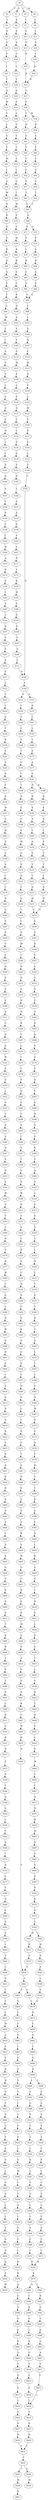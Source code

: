 strict digraph  {
	S0 -> S1 [ label = V ];
	S0 -> S2 [ label = Q ];
	S0 -> S3 [ label = I ];
	S0 -> S4 [ label = M ];
	S1 -> S5 [ label = L ];
	S2 -> S6 [ label = A ];
	S3 -> S7 [ label = I ];
	S4 -> S8 [ label = I ];
	S5 -> S9 [ label = V ];
	S6 -> S10 [ label = F ];
	S7 -> S11 [ label = S ];
	S8 -> S12 [ label = I ];
	S9 -> S13 [ label = G ];
	S10 -> S14 [ label = A ];
	S11 -> S15 [ label = V ];
	S12 -> S16 [ label = S ];
	S13 -> S17 [ label = F ];
	S14 -> S18 [ label = T ];
	S15 -> S19 [ label = K ];
	S16 -> S20 [ label = V ];
	S17 -> S21 [ label = I ];
	S18 -> S22 [ label = L ];
	S19 -> S23 [ label = R ];
	S20 -> S24 [ label = K ];
	S21 -> S25 [ label = T ];
	S22 -> S26 [ label = V ];
	S23 -> S27 [ label = G ];
	S24 -> S23 [ label = R ];
	S25 -> S28 [ label = Q ];
	S26 -> S29 [ label = G ];
	S27 -> S30 [ label = Y ];
	S28 -> S31 [ label = M ];
	S29 -> S32 [ label = F ];
	S30 -> S33 [ label = T ];
	S30 -> S34 [ label = M ];
	S31 -> S35 [ label = V ];
	S32 -> S36 [ label = L ];
	S33 -> S37 [ label = D ];
	S34 -> S38 [ label = D ];
	S35 -> S39 [ label = I ];
	S36 -> S40 [ label = F ];
	S37 -> S41 [ label = A ];
	S38 -> S42 [ label = S ];
	S39 -> S43 [ label = S ];
	S40 -> S44 [ label = T ];
	S41 -> S45 [ label = F ];
	S42 -> S46 [ label = F ];
	S43 -> S47 [ label = V ];
	S44 -> S48 [ label = T ];
	S45 -> S49 [ label = Y ];
	S46 -> S50 [ label = Y ];
	S47 -> S51 [ label = M ];
	S48 -> S52 [ label = L ];
	S49 -> S53 [ label = G ];
	S50 -> S54 [ label = G ];
	S51 -> S55 [ label = L ];
	S52 -> S56 [ label = L ];
	S53 -> S57 [ label = V ];
	S54 -> S58 [ label = V ];
	S55 -> S59 [ label = S ];
	S56 -> S60 [ label = G ];
	S57 -> S61 [ label = T ];
	S58 -> S62 [ label = T ];
	S59 -> S63 [ label = W ];
	S60 -> S64 [ label = I ];
	S61 -> S65 [ label = L ];
	S62 -> S65 [ label = L ];
	S63 -> S66 [ label = R ];
	S64 -> S67 [ label = M ];
	S65 -> S68 [ label = S ];
	S66 -> S69 [ label = R ];
	S67 -> S70 [ label = F ];
	S68 -> S71 [ label = S ];
	S68 -> S72 [ label = G ];
	S69 -> S73 [ label = G ];
	S70 -> S74 [ label = V ];
	S71 -> S75 [ label = V ];
	S72 -> S76 [ label = V ];
	S73 -> S77 [ label = Y ];
	S74 -> S78 [ label = M ];
	S75 -> S79 [ label = L ];
	S76 -> S80 [ label = L ];
	S77 -> S81 [ label = R ];
	S78 -> S82 [ label = K ];
	S79 -> S83 [ label = R ];
	S80 -> S84 [ label = R ];
	S81 -> S85 [ label = D ];
	S82 -> S86 [ label = R ];
	S83 -> S87 [ label = G ];
	S84 -> S88 [ label = G ];
	S85 -> S89 [ label = S ];
	S86 -> S90 [ label = G ];
	S87 -> S91 [ label = V ];
	S88 -> S92 [ label = V ];
	S89 -> S93 [ label = V ];
	S90 -> S94 [ label = F ];
	S91 -> S95 [ label = G ];
	S92 -> S95 [ label = G ];
	S93 -> S96 [ label = Y ];
	S94 -> S97 [ label = R ];
	S95 -> S98 [ label = F ];
	S96 -> S99 [ label = G ];
	S97 -> S100 [ label = D ];
	S98 -> S101 [ label = I ];
	S99 -> S102 [ label = M ];
	S100 -> S103 [ label = S ];
	S101 -> S104 [ label = S ];
	S102 -> S105 [ label = L ];
	S103 -> S106 [ label = L ];
	S104 -> S107 [ label = Q ];
	S105 -> S108 [ label = I ];
	S106 -> S109 [ label = Y ];
	S107 -> S110 [ label = F ];
	S108 -> S111 [ label = A ];
	S109 -> S112 [ label = G ];
	S110 -> S113 [ label = M ];
	S111 -> S114 [ label = G ];
	S112 -> S115 [ label = M ];
	S113 -> S116 [ label = D ];
	S114 -> S117 [ label = V ];
	S115 -> S118 [ label = S ];
	S116 -> S119 [ label = V ];
	S117 -> S120 [ label = L ];
	S118 -> S121 [ label = I ];
	S119 -> S122 [ label = L ];
	S120 -> S123 [ label = L ];
	S121 -> S124 [ label = S ];
	S122 -> S125 [ label = W ];
	S123 -> S126 [ label = G ];
	S124 -> S127 [ label = G ];
	S125 -> S128 [ label = S ];
	S126 -> S129 [ label = V ];
	S127 -> S130 [ label = L ];
	S128 -> S131 [ label = D ];
	S129 -> S132 [ label = N ];
	S130 -> S133 [ label = L ];
	S131 -> S134 [ label = S ];
	S132 -> S135 [ label = L ];
	S133 -> S136 [ label = F ];
	S134 -> S137 [ label = C ];
	S135 -> S138 [ label = L ];
	S136 -> S139 [ label = G ];
	S137 -> S140 [ label = V ];
	S138 -> S141 [ label = A ];
	S139 -> S142 [ label = F ];
	S140 -> S143 [ label = L ];
	S141 -> S144 [ label = Q ];
	S142 -> S145 [ label = N ];
	S143 -> S146 [ label = N ];
	S144 -> S147 [ label = S ];
	S145 -> S148 [ label = L ];
	S146 -> S149 [ label = F ];
	S147 -> S150 [ label = L ];
	S148 -> S151 [ label = V ];
	S149 -> S152 [ label = E ];
	S149 -> S153 [ label = Q ];
	S150 -> S154 [ label = D ];
	S151 -> S155 [ label = S ];
	S152 -> S156 [ label = I ];
	S153 -> S157 [ label = S ];
	S154 -> S158 [ label = L ];
	S155 -> S159 [ label = Q ];
	S156 -> S160 [ label = V ];
	S157 -> S161 [ label = L ];
	S158 -> S162 [ label = L ];
	S159 -> S163 [ label = S ];
	S160 -> S164 [ label = F ];
	S161 -> S165 [ label = L ];
	S162 -> S166 [ label = W ];
	S163 -> S167 [ label = L ];
	S164 -> S168 [ label = S ];
	S165 -> S169 [ label = L ];
	S166 -> S170 [ label = A ];
	S167 -> S171 [ label = D ];
	S168 -> S172 [ label = T ];
	S169 -> S173 [ label = P ];
	S170 -> S174 [ label = N ];
	S171 -> S175 [ label = L ];
	S172 -> S176 [ label = G ];
	S173 -> S177 [ label = E ];
	S174 -> S178 [ label = E ];
	S175 -> S179 [ label = K ];
	S176 -> S180 [ label = I ];
	S177 -> S181 [ label = F ];
	S178 -> S182 [ label = C ];
	S179 -> S183 [ label = W ];
	S180 -> S184 [ label = T ];
	S181 -> S185 [ label = H ];
	S181 -> S186 [ label = R ];
	S182 -> S187 [ label = V ];
	S183 -> S188 [ label = A ];
	S184 -> S189 [ label = N ];
	S185 -> S190 [ label = K ];
	S186 -> S191 [ label = K ];
	S187 -> S192 [ label = L ];
	S188 -> S193 [ label = D ];
	S189 -> S194 [ label = E ];
	S190 -> S195 [ label = E ];
	S191 -> S196 [ label = E ];
	S192 -> S197 [ label = D ];
	S193 -> S198 [ label = S ];
	S194 -> S199 [ label = F ];
	S195 -> S200 [ label = A ];
	S196 -> S201 [ label = A ];
	S197 -> S202 [ label = F ];
	S198 -> S203 [ label = C ];
	S199 -> S204 [ label = E ];
	S200 -> S205 [ label = L ];
	S201 -> S206 [ label = L ];
	S202 -> S207 [ label = E ];
	S203 -> S208 [ label = V ];
	S204 -> S209 [ label = W ];
	S205 -> S210 [ label = A ];
	S206 -> S211 [ label = P ];
	S207 -> S212 [ label = S ];
	S208 -> S213 [ label = L ];
	S209 -> S214 [ label = G ];
	S210 -> S215 [ label = V ];
	S211 -> S216 [ label = V ];
	S212 -> S217 [ label = V ];
	S213 -> S146 [ label = N ];
	S214 -> S218 [ label = D ];
	S215 -> S219 [ label = V ];
	S216 -> S220 [ label = V ];
	S217 -> S221 [ label = L ];
	S218 -> S222 [ label = Q ];
	S219 -> S223 [ label = L ];
	S220 -> S224 [ label = L ];
	S221 -> S225 [ label = T ];
	S222 -> S226 [ label = C ];
	S223 -> S227 [ label = Q ];
	S224 -> S228 [ label = Q ];
	S225 -> S229 [ label = L ];
	S226 -> S230 [ label = S ];
	S227 -> S231 [ label = H ];
	S228 -> S232 [ label = H ];
	S229 -> S233 [ label = G ];
	S230 -> S234 [ label = T ];
	S231 -> S235 [ label = G ];
	S232 -> S235 [ label = G ];
	S233 -> S236 [ label = T ];
	S234 -> S237 [ label = L ];
	S235 -> S238 [ label = E ];
	S236 -> S239 [ label = K ];
	S237 -> S240 [ label = P ];
	S238 -> S241 [ label = G ];
	S239 -> S242 [ label = E ];
	S240 -> S243 [ label = M ];
	S241 -> S244 [ label = R ];
	S242 -> S245 [ label = T ];
	S243 -> S246 [ label = T ];
	S244 -> S247 [ label = V ];
	S245 -> S248 [ label = D ];
	S246 -> S249 [ label = N ];
	S247 -> S250 [ label = E ];
	S248 -> S251 [ label = F ];
	S249 -> S252 [ label = D ];
	S250 -> S253 [ label = T ];
	S251 -> S254 [ label = E ];
	S252 -> S255 [ label = S ];
	S253 -> S256 [ label = V ];
	S254 -> S257 [ label = W ];
	S255 -> S258 [ label = H ];
	S256 -> S259 [ label = F ];
	S257 -> S260 [ label = G ];
	S258 -> S261 [ label = N ];
	S259 -> S262 [ label = T ];
	S260 -> S263 [ label = H ];
	S261 -> S264 [ label = R ];
	S262 -> S265 [ label = R ];
	S263 -> S266 [ label = D ];
	S264 -> S267 [ label = F ];
	S265 -> S268 [ label = R ];
	S266 -> S269 [ label = C ];
	S267 -> S270 [ label = L ];
	S268 -> S271 [ label = G ];
	S269 -> S272 [ label = A ];
	S270 -> S273 [ label = I ];
	S271 -> S274 [ label = E ];
	S272 -> S275 [ label = I ];
	S273 -> S276 [ label = L ];
	S274 -> S277 [ label = Y ];
	S275 -> S278 [ label = L ];
	S276 -> S279 [ label = P ];
	S277 -> S280 [ label = D ];
	S278 -> S281 [ label = R ];
	S279 -> S282 [ label = D ];
	S280 -> S283 [ label = F ];
	S281 -> S284 [ label = G ];
	S282 -> S285 [ label = E ];
	S283 -> S286 [ label = E ];
	S284 -> S287 [ label = S ];
	S285 -> S288 [ label = C ];
	S286 -> S289 [ label = W ];
	S287 -> S290 [ label = F ];
	S288 -> S291 [ label = S ];
	S289 -> S292 [ label = G ];
	S290 -> S293 [ label = S ];
	S291 -> S294 [ label = I ];
	S292 -> S295 [ label = E ];
	S293 -> S296 [ label = V ];
	S294 -> S297 [ label = A ];
	S295 -> S298 [ label = K ];
	S296 -> S299 [ label = N ];
	S297 -> S300 [ label = T ];
	S298 -> S301 [ label = C ];
	S299 -> S302 [ label = P ];
	S300 -> S303 [ label = S ];
	S301 -> S304 [ label = A ];
	S302 -> S305 [ label = V ];
	S303 -> S306 [ label = N ];
	S304 -> S307 [ label = S ];
	S305 -> S308 [ label = E ];
	S306 -> S309 [ label = W ];
	S307 -> S310 [ label = L ];
	S308 -> S311 [ label = D ];
	S309 -> S312 [ label = D ];
	S310 -> S313 [ label = P ];
	S311 -> S314 [ label = G ];
	S312 -> S315 [ label = V ];
	S313 -> S316 [ label = V ];
	S314 -> S317 [ label = Q ];
	S315 -> S318 [ label = A ];
	S316 -> S319 [ label = G ];
	S317 -> S320 [ label = G ];
	S318 -> S321 [ label = Y ];
	S319 -> S322 [ label = T ];
	S320 -> S323 [ label = W ];
	S321 -> S324 [ label = R ];
	S322 -> S325 [ label = L ];
	S323 -> S326 [ label = P ];
	S324 -> S327 [ label = E ];
	S325 -> S328 [ label = N ];
	S326 -> S329 [ label = A ];
	S327 -> S330 [ label = C ];
	S328 -> S331 [ label = L ];
	S329 -> S332 [ label = L ];
	S330 -> S333 [ label = H ];
	S331 -> S334 [ label = T ];
	S332 -> S335 [ label = G ];
	S333 -> S336 [ label = S ];
	S334 -> S337 [ label = E ];
	S335 -> S338 [ label = C ];
	S336 -> S339 [ label = F ];
	S337 -> S340 [ label = T ];
	S338 -> S341 [ label = P ];
	S339 -> S342 [ label = S ];
	S340 -> S343 [ label = D ];
	S341 -> S344 [ label = A ];
	S342 -> S345 [ label = K ];
	S343 -> S346 [ label = C ];
	S344 -> S347 [ label = N ];
	S345 -> S348 [ label = S ];
	S346 -> S349 [ label = G ];
	S347 -> S350 [ label = S ];
	S348 -> S351 [ label = G ];
	S349 -> S352 [ label = L ];
	S350 -> S353 [ label = D ];
	S351 -> S354 [ label = D ];
	S352 -> S355 [ label = T ];
	S353 -> S356 [ label = S ];
	S354 -> S357 [ label = F ];
	S355 -> S358 [ label = T ];
	S356 -> S359 [ label = W ];
	S357 -> S360 [ label = H ];
	S358 -> S361 [ label = T ];
	S359 -> S362 [ label = T ];
	S360 -> S363 [ label = E ];
	S361 -> S364 [ label = N ];
	S362 -> S365 [ label = T ];
	S363 -> S366 [ label = L ];
	S364 -> S367 [ label = W ];
	S365 -> S368 [ label = T ];
	S366 -> S369 [ label = L ];
	S367 -> S370 [ label = D ];
	S368 -> S371 [ label = N ];
	S369 -> S372 [ label = P ];
	S370 -> S373 [ label = V ];
	S371 -> S374 [ label = V ];
	S372 -> S375 [ label = V ];
	S373 -> S376 [ label = D ];
	S374 -> S377 [ label = R ];
	S375 -> S378 [ label = T ];
	S376 -> S379 [ label = F ];
	S377 -> S380 [ label = M ];
	S378 -> S381 [ label = Y ];
	S379 -> S382 [ label = R ];
	S380 -> S383 [ label = C ];
	S381 -> S384 [ label = N ];
	S382 -> S385 [ label = T ];
	S383 -> S386 [ label = Q ];
	S384 -> S387 [ label = K ];
	S385 -> S388 [ label = C ];
	S386 -> S389 [ label = L ];
	S387 -> S390 [ label = E ];
	S388 -> S391 [ label = K ];
	S389 -> S392 [ label = N ];
	S390 -> S393 [ label = E ];
	S391 -> S394 [ label = S ];
	S392 -> S395 [ label = W ];
	S393 -> S396 [ label = E ];
	S394 -> S397 [ label = P ];
	S395 -> S398 [ label = Q ];
	S396 -> S399 [ label = R ];
	S397 -> S400 [ label = Q ];
	S398 -> S401 [ label = D ];
	S399 -> S402 [ label = S ];
	S400 -> S403 [ label = L ];
	S401 -> S404 [ label = E ];
	S402 -> S405 [ label = W ];
	S403 -> S406 [ label = R ];
	S404 -> S407 [ label = L ];
	S405 -> S408 [ label = G ];
	S406 -> S409 [ label = G ];
	S407 -> S410 [ label = S ];
	S408 -> S411 [ label = C ];
	S409 -> S412 [ label = S ];
	S410 -> S413 [ label = G ];
	S411 -> S414 [ label = K ];
	S412 -> S415 [ label = T ];
	S413 -> S416 [ label = S ];
	S414 -> S417 [ label = E ];
	S415 -> S418 [ label = N ];
	S416 -> S419 [ label = A ];
	S417 -> S420 [ label = R ];
	S418 -> S421 [ label = S ];
	S419 -> S422 [ label = R ];
	S420 -> S423 [ label = M ];
	S421 -> S424 [ label = L ];
	S422 -> S425 [ label = S ];
	S423 -> S426 [ label = E ];
	S424 -> S427 [ label = P ];
	S425 -> S428 [ label = R ];
	S426 -> S429 [ label = A ];
	S427 -> S430 [ label = V ];
	S428 -> S431 [ label = N ];
	S429 -> S432 [ label = A ];
	S430 -> S433 [ label = T ];
	S431 -> S434 [ label = R ];
	S432 -> S435 [ label = G ];
	S433 -> S436 [ label = L ];
	S434 -> S437 [ label = H ];
	S435 -> S438 [ label = P ];
	S436 -> S439 [ label = S ];
	S437 -> S440 [ label = A ];
	S438 -> S441 [ label = S ];
	S439 -> S442 [ label = R ];
	S440 -> S443 [ label = A ];
	S441 -> S444 [ label = R ];
	S442 -> S445 [ label = T ];
	S443 -> S446 [ label = E ];
	S444 -> S447 [ label = C ];
	S445 -> S448 [ label = H ];
	S446 -> S449 [ label = L ];
	S447 -> S450 [ label = W ];
	S448 -> S451 [ label = E ];
	S449 -> S452 [ label = S ];
	S450 -> S453 [ label = H ];
	S451 -> S454 [ label = L ];
	S452 -> S455 [ label = A ];
	S453 -> S456 [ label = D ];
	S454 -> S457 [ label = S ];
	S455 -> S458 [ label = G ];
	S456 -> S459 [ label = P ];
	S457 -> S460 [ label = W ];
	S458 -> S461 [ label = C ];
	S459 -> S462 [ label = T ];
	S460 -> S463 [ label = G ];
	S461 -> S464 [ label = R ];
	S462 -> S465 [ label = F ];
	S462 -> S466 [ label = Y ];
	S463 -> S467 [ label = C ];
	S464 -> S468 [ label = S ];
	S465 -> S469 [ label = G ];
	S466 -> S470 [ label = G ];
	S467 -> S471 [ label = A ];
	S468 -> S472 [ label = S ];
	S469 -> S473 [ label = L ];
	S470 -> S474 [ label = Q ];
	S471 -> S475 [ label = R ];
	S472 -> S476 [ label = T ];
	S473 -> S477 [ label = F ];
	S474 -> S478 [ label = F ];
	S475 -> S479 [ label = R ];
	S476 -> S480 [ label = R ];
	S477 -> S481 [ label = V ];
	S478 -> S482 [ label = V ];
	S479 -> S483 [ label = M ];
	S480 -> S484 [ label = R ];
	S481 -> S485 [ label = I ];
	S482 -> S486 [ label = I ];
	S483 -> S487 [ label = D ];
	S484 -> S488 [ label = T ];
	S485 -> S489 [ label = G ];
	S486 -> S490 [ label = G ];
	S487 -> S491 [ label = V ];
	S488 -> S492 [ label = E ];
	S489 -> S493 [ label = V ];
	S490 -> S494 [ label = A ];
	S491 -> S495 [ label = V ];
	S492 -> S496 [ label = T ];
	S493 -> S497 [ label = Y ];
	S494 -> S498 [ label = L ];
	S494 -> S499 [ label = F ];
	S495 -> S500 [ label = A ];
	S496 -> S501 [ label = P ];
	S497 -> S502 [ label = V ];
	S498 -> S503 [ label = F ];
	S499 -> S504 [ label = F ];
	S500 -> S505 [ label = S ];
	S501 -> S506 [ label = L ];
	S502 -> S507 [ label = I ];
	S503 -> S508 [ label = G ];
	S504 -> S509 [ label = G ];
	S505 -> S510 [ label = D ];
	S506 -> S511 [ label = R ];
	S507 -> S512 [ label = C ];
	S508 -> S513 [ label = A ];
	S509 -> S514 [ label = A ];
	S510 -> S515 [ label = R ];
	S511 -> S516 [ label = C ];
	S512 -> S517 [ label = F ];
	S513 -> S518 [ label = F ];
	S514 -> S519 [ label = S ];
	S515 -> S520 [ label = C ];
	S516 -> S521 [ label = R ];
	S517 -> S522 [ label = P ];
	S518 -> S523 [ label = T ];
	S519 -> S524 [ label = T ];
	S520 -> S525 [ label = W ];
	S520 -> S526 [ label = L ];
	S521 -> S527 [ label = H ];
	S522 -> S528 [ label = L ];
	S523 -> S529 [ label = L ];
	S524 -> S530 [ label = L ];
	S525 -> S531 [ label = H ];
	S526 -> S532 [ label = H ];
	S527 -> S533 [ label = E ];
	S528 -> S534 [ label = S ];
	S529 -> S535 [ label = Q ];
	S530 -> S536 [ label = P ];
	S531 -> S537 [ label = D ];
	S532 -> S538 [ label = D ];
	S533 -> S539 [ label = P ];
	S534 -> S540 [ label = M ];
	S535 -> S541 [ label = L ];
	S536 -> S542 [ label = L ];
	S537 -> S459 [ label = P ];
	S538 -> S543 [ label = P ];
	S539 -> S544 [ label = V ];
	S540 -> S545 [ label = L ];
	S541 -> S546 [ label = V ];
	S542 -> S547 [ label = V ];
	S543 -> S548 [ label = T ];
	S544 -> S549 [ label = Q ];
	S545 -> S550 [ label = C ];
	S546 -> S551 [ label = G ];
	S547 -> S552 [ label = S ];
	S548 -> S553 [ label = Y ];
	S549 -> S554 [ label = G ];
	S550 -> S555 [ label = A ];
	S551 -> S556 [ label = L ];
	S552 -> S557 [ label = L ];
	S553 -> S470 [ label = G ];
	S554 -> S558 [ label = L ];
	S555 -> S559 [ label = L ];
	S556 -> S560 [ label = L ];
	S557 -> S561 [ label = L ];
	S558 -> S562 [ label = F ];
	S559 -> S563 [ label = V ];
	S560 -> S564 [ label = A ];
	S561 -> S565 [ label = A ];
	S562 -> S566 [ label = V ];
	S563 -> S567 [ label = F ];
	S564 -> S568 [ label = F ];
	S565 -> S569 [ label = F ];
	S566 -> S570 [ label = I ];
	S567 -> S571 [ label = I ];
	S568 -> S572 [ label = I ];
	S569 -> S573 [ label = I ];
	S570 -> S574 [ label = N ];
	S571 -> S575 [ label = R ];
	S572 -> S576 [ label = R ];
	S573 -> S576 [ label = R ];
	S574 -> S577 [ label = L ];
	S575 -> S578 [ label = K ];
	S576 -> S579 [ label = K ];
	S577 -> S580 [ label = Y ];
	S578 -> S581 [ label = Q ];
	S579 -> S582 [ label = Q ];
	S579 -> S583 [ label = C ];
	S580 -> S584 [ label = Q ];
	S581 -> S585 [ label = F ];
	S582 -> S586 [ label = C ];
	S583 -> S587 [ label = R ];
	S584 -> S588 [ label = F ];
	S585 -> S589 [ label = A ];
	S586 -> S590 [ label = R ];
	S587 -> S591 [ label = G ];
	S588 -> S592 [ label = A ];
	S589 -> S593 [ label = G ];
	S590 -> S594 [ label = G ];
	S591 -> S595 [ label = F ];
	S592 -> S596 [ label = F ];
	S593 -> S597 [ label = F ];
	S594 -> S598 [ label = L ];
	S595 -> S599 [ label = A ];
	S596 -> S600 [ label = L ];
	S597 -> S601 [ label = K ];
	S598 -> S602 [ label = A ];
	S599 -> S603 [ label = G ];
	S600 -> S604 [ label = T ];
	S601 -> S605 [ label = G ];
	S602 -> S606 [ label = G ];
	S603 -> S607 [ label = A ];
	S604 -> S608 [ label = C ];
	S605 -> S609 [ label = V ];
	S606 -> S610 [ label = A ];
	S607 -> S611 [ label = E ];
	S608 -> S612 [ label = P ];
	S609 -> S613 [ label = Q ];
	S610 -> S614 [ label = E ];
	S611 -> S615 [ label = E ];
	S612 -> S616 [ label = L ];
	S613 -> S617 [ label = E ];
	S614 -> S618 [ label = E ];
	S615 -> S619 [ label = L ];
	S616 -> S620 [ label = C ];
	S617 -> S621 [ label = L ];
	S618 -> S619 [ label = L ];
	S619 -> S622 [ label = V ];
	S620 -> S623 [ label = L ];
	S621 -> S624 [ label = V ];
	S622 -> S625 [ label = D ];
	S623 -> S626 [ label = M ];
	S624 -> S627 [ label = D ];
	S625 -> S628 [ label = D ];
	S626 -> S629 [ label = A ];
	S627 -> S630 [ label = D ];
	S628 -> S631 [ label = F ];
	S629 -> S632 [ label = F ];
	S630 -> S631 [ label = F ];
	S631 -> S633 [ label = T ];
	S632 -> S634 [ label = V ];
	S633 -> S635 [ label = T ];
	S633 -> S636 [ label = A ];
	S634 -> S637 [ label = R ];
	S635 -> S638 [ label = M ];
	S636 -> S639 [ label = M ];
	S637 -> S640 [ label = H ];
	S638 -> S641 [ label = K ];
	S640 -> S642 [ label = Q ];
	S642 -> S643 [ label = F ];
	S643 -> S644 [ label = P ];
	S644 -> S645 [ label = G ];
	S645 -> S646 [ label = F ];
	S646 -> S647 [ label = E ];
	S647 -> S648 [ label = G ];
	S648 -> S649 [ label = I ];
	S649 -> S650 [ label = G ];
	S650 -> S651 [ label = Q ];
	S651 -> S652 [ label = L ];
	S652 -> S653 [ label = L ];
	S653 -> S654 [ label = S ];
	S654 -> S655 [ label = D ];
	S655 -> S656 [ label = F ];
	S656 -> S657 [ label = D ];
	S657 -> S658 [ label = A ];
	S658 -> S659 [ label = M ];
}
